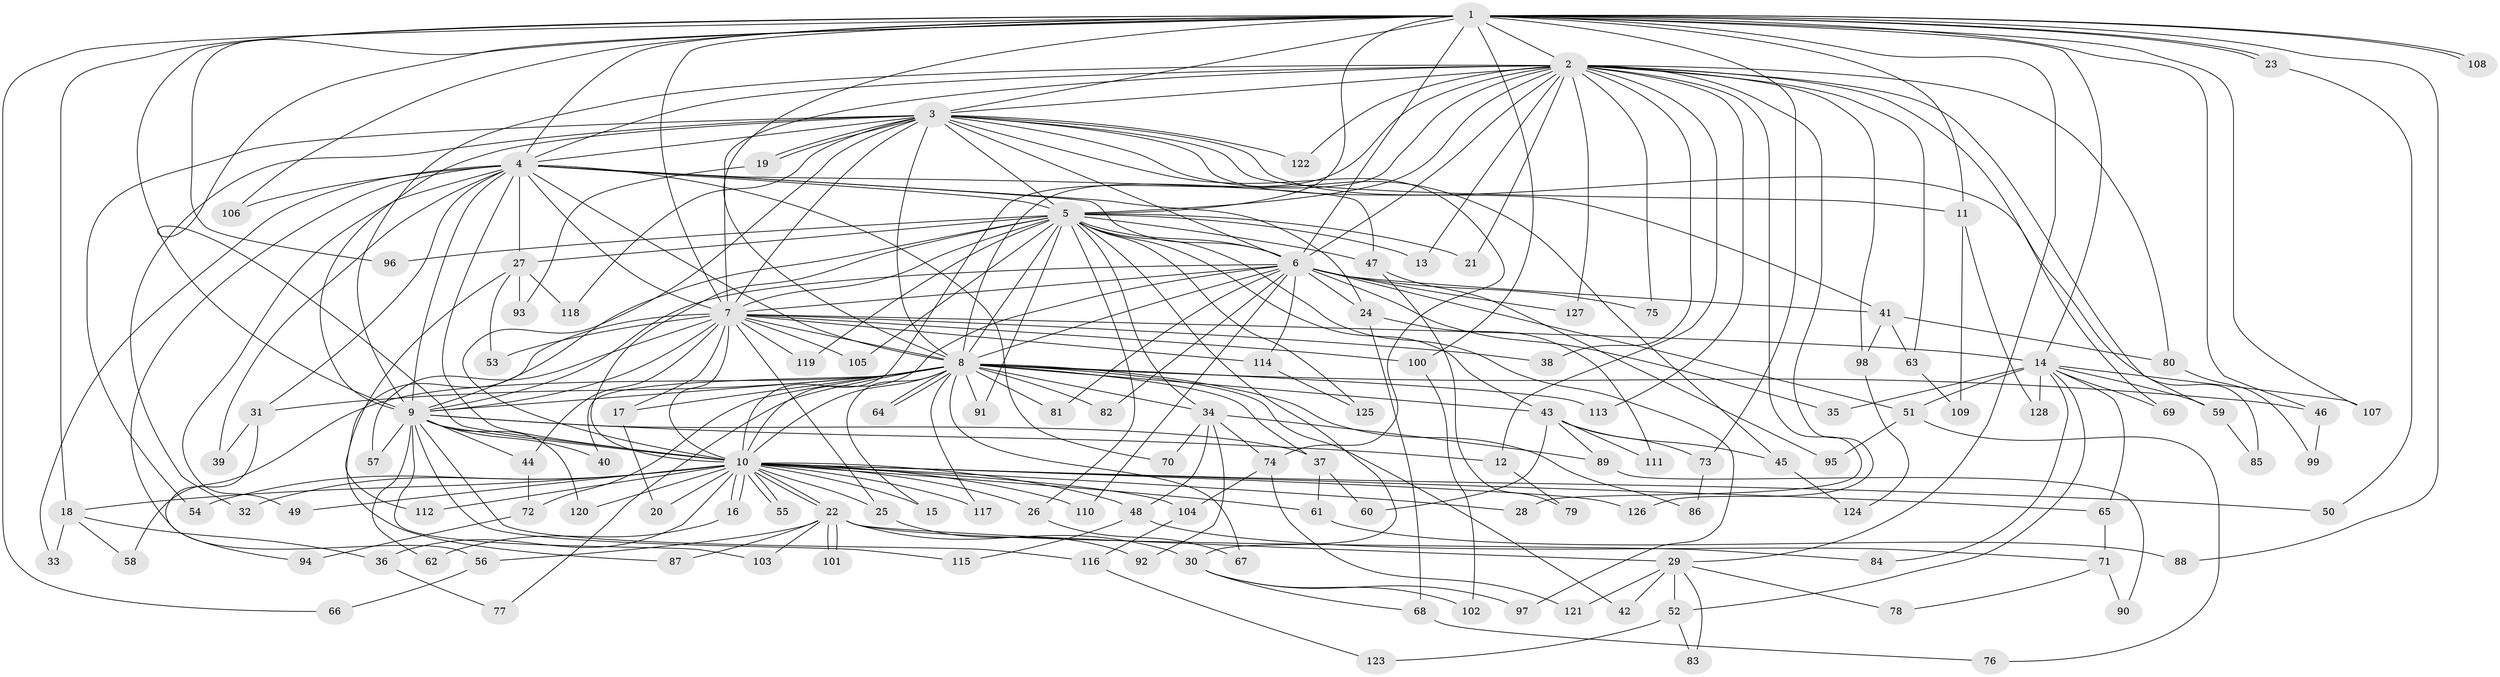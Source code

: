 // Generated by graph-tools (version 1.1) at 2025/34/03/09/25 02:34:54]
// undirected, 128 vertices, 281 edges
graph export_dot {
graph [start="1"]
  node [color=gray90,style=filled];
  1;
  2;
  3;
  4;
  5;
  6;
  7;
  8;
  9;
  10;
  11;
  12;
  13;
  14;
  15;
  16;
  17;
  18;
  19;
  20;
  21;
  22;
  23;
  24;
  25;
  26;
  27;
  28;
  29;
  30;
  31;
  32;
  33;
  34;
  35;
  36;
  37;
  38;
  39;
  40;
  41;
  42;
  43;
  44;
  45;
  46;
  47;
  48;
  49;
  50;
  51;
  52;
  53;
  54;
  55;
  56;
  57;
  58;
  59;
  60;
  61;
  62;
  63;
  64;
  65;
  66;
  67;
  68;
  69;
  70;
  71;
  72;
  73;
  74;
  75;
  76;
  77;
  78;
  79;
  80;
  81;
  82;
  83;
  84;
  85;
  86;
  87;
  88;
  89;
  90;
  91;
  92;
  93;
  94;
  95;
  96;
  97;
  98;
  99;
  100;
  101;
  102;
  103;
  104;
  105;
  106;
  107;
  108;
  109;
  110;
  111;
  112;
  113;
  114;
  115;
  116;
  117;
  118;
  119;
  120;
  121;
  122;
  123;
  124;
  125;
  126;
  127;
  128;
  1 -- 2;
  1 -- 3;
  1 -- 4;
  1 -- 5;
  1 -- 6;
  1 -- 7;
  1 -- 8;
  1 -- 9;
  1 -- 10;
  1 -- 11;
  1 -- 14;
  1 -- 18;
  1 -- 23;
  1 -- 23;
  1 -- 29;
  1 -- 46;
  1 -- 66;
  1 -- 73;
  1 -- 88;
  1 -- 96;
  1 -- 100;
  1 -- 106;
  1 -- 107;
  1 -- 108;
  1 -- 108;
  2 -- 3;
  2 -- 4;
  2 -- 5;
  2 -- 6;
  2 -- 7;
  2 -- 8;
  2 -- 9;
  2 -- 10;
  2 -- 12;
  2 -- 13;
  2 -- 21;
  2 -- 28;
  2 -- 38;
  2 -- 59;
  2 -- 63;
  2 -- 69;
  2 -- 75;
  2 -- 80;
  2 -- 98;
  2 -- 113;
  2 -- 122;
  2 -- 126;
  2 -- 127;
  3 -- 4;
  3 -- 5;
  3 -- 6;
  3 -- 7;
  3 -- 8;
  3 -- 9;
  3 -- 10;
  3 -- 11;
  3 -- 19;
  3 -- 19;
  3 -- 32;
  3 -- 41;
  3 -- 45;
  3 -- 54;
  3 -- 74;
  3 -- 85;
  3 -- 118;
  3 -- 122;
  4 -- 5;
  4 -- 6;
  4 -- 7;
  4 -- 8;
  4 -- 9;
  4 -- 10;
  4 -- 24;
  4 -- 27;
  4 -- 31;
  4 -- 33;
  4 -- 39;
  4 -- 47;
  4 -- 49;
  4 -- 56;
  4 -- 70;
  4 -- 106;
  5 -- 6;
  5 -- 7;
  5 -- 8;
  5 -- 9;
  5 -- 10;
  5 -- 13;
  5 -- 21;
  5 -- 26;
  5 -- 27;
  5 -- 30;
  5 -- 34;
  5 -- 43;
  5 -- 47;
  5 -- 91;
  5 -- 96;
  5 -- 97;
  5 -- 105;
  5 -- 119;
  5 -- 125;
  6 -- 7;
  6 -- 8;
  6 -- 9;
  6 -- 10;
  6 -- 24;
  6 -- 35;
  6 -- 41;
  6 -- 51;
  6 -- 75;
  6 -- 81;
  6 -- 82;
  6 -- 110;
  6 -- 114;
  6 -- 127;
  7 -- 8;
  7 -- 9;
  7 -- 10;
  7 -- 14;
  7 -- 17;
  7 -- 25;
  7 -- 38;
  7 -- 44;
  7 -- 53;
  7 -- 57;
  7 -- 87;
  7 -- 100;
  7 -- 105;
  7 -- 114;
  7 -- 119;
  8 -- 9;
  8 -- 10;
  8 -- 15;
  8 -- 17;
  8 -- 31;
  8 -- 34;
  8 -- 37;
  8 -- 40;
  8 -- 42;
  8 -- 43;
  8 -- 46;
  8 -- 58;
  8 -- 64;
  8 -- 64;
  8 -- 67;
  8 -- 72;
  8 -- 77;
  8 -- 81;
  8 -- 82;
  8 -- 86;
  8 -- 91;
  8 -- 113;
  8 -- 117;
  9 -- 10;
  9 -- 12;
  9 -- 37;
  9 -- 40;
  9 -- 44;
  9 -- 57;
  9 -- 62;
  9 -- 103;
  9 -- 115;
  9 -- 116;
  9 -- 120;
  10 -- 15;
  10 -- 16;
  10 -- 16;
  10 -- 18;
  10 -- 20;
  10 -- 22;
  10 -- 22;
  10 -- 25;
  10 -- 26;
  10 -- 28;
  10 -- 32;
  10 -- 36;
  10 -- 48;
  10 -- 49;
  10 -- 50;
  10 -- 54;
  10 -- 55;
  10 -- 55;
  10 -- 61;
  10 -- 65;
  10 -- 104;
  10 -- 110;
  10 -- 112;
  10 -- 117;
  10 -- 120;
  10 -- 126;
  11 -- 109;
  11 -- 128;
  12 -- 79;
  14 -- 35;
  14 -- 51;
  14 -- 52;
  14 -- 59;
  14 -- 65;
  14 -- 69;
  14 -- 84;
  14 -- 107;
  14 -- 128;
  16 -- 62;
  17 -- 20;
  18 -- 33;
  18 -- 36;
  18 -- 58;
  19 -- 93;
  22 -- 29;
  22 -- 30;
  22 -- 56;
  22 -- 84;
  22 -- 87;
  22 -- 101;
  22 -- 101;
  22 -- 103;
  23 -- 50;
  24 -- 68;
  24 -- 111;
  25 -- 92;
  26 -- 67;
  27 -- 53;
  27 -- 93;
  27 -- 112;
  27 -- 118;
  29 -- 42;
  29 -- 52;
  29 -- 78;
  29 -- 83;
  29 -- 121;
  30 -- 68;
  30 -- 97;
  30 -- 102;
  31 -- 39;
  31 -- 94;
  34 -- 48;
  34 -- 70;
  34 -- 74;
  34 -- 89;
  34 -- 92;
  36 -- 77;
  37 -- 60;
  37 -- 61;
  41 -- 63;
  41 -- 80;
  41 -- 98;
  43 -- 45;
  43 -- 60;
  43 -- 73;
  43 -- 89;
  43 -- 111;
  44 -- 72;
  45 -- 124;
  46 -- 99;
  47 -- 79;
  47 -- 95;
  48 -- 71;
  48 -- 115;
  51 -- 76;
  51 -- 95;
  52 -- 83;
  52 -- 123;
  56 -- 66;
  59 -- 85;
  61 -- 88;
  63 -- 109;
  65 -- 71;
  68 -- 76;
  71 -- 78;
  71 -- 90;
  72 -- 94;
  73 -- 86;
  74 -- 104;
  74 -- 121;
  80 -- 99;
  89 -- 90;
  98 -- 124;
  100 -- 102;
  104 -- 116;
  114 -- 125;
  116 -- 123;
}
